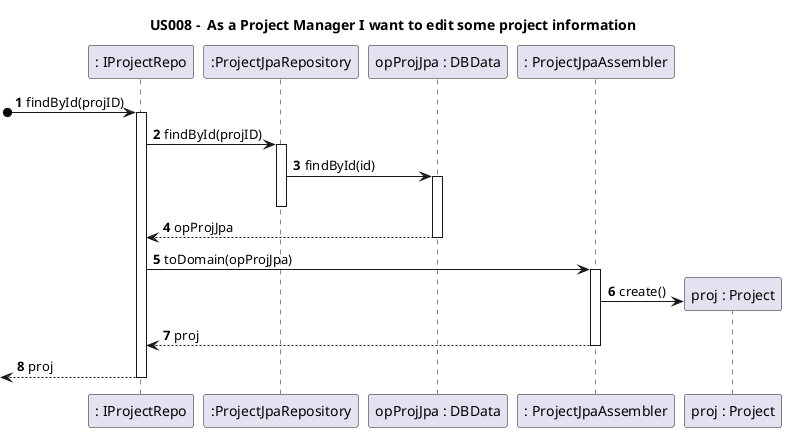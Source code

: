 @startuml
'https://plantuml.com/sequence-diagram

autoactivate on
autonumber

title US008 -  As a Project Manager I want to edit some project information


participant ": IProjectRepo" as Repository
participant ":ProjectJpaRepository" as Driver
participant "opProjJpa : DBData" as Data
participant ": ProjectJpaAssembler" as Assembler
participant "proj : Project" as Project

[o->Repository: findById(projID)

Repository -> Driver : findById(projID)

Driver -> Data : findById(id)
deactivate Driver

Data --> Repository: opProjJpa


Repository -> Assembler : toDomain(opProjJpa)

Assembler -> Project **: create()

Assembler --> Repository : proj

[<--Repository: proj

@enduml